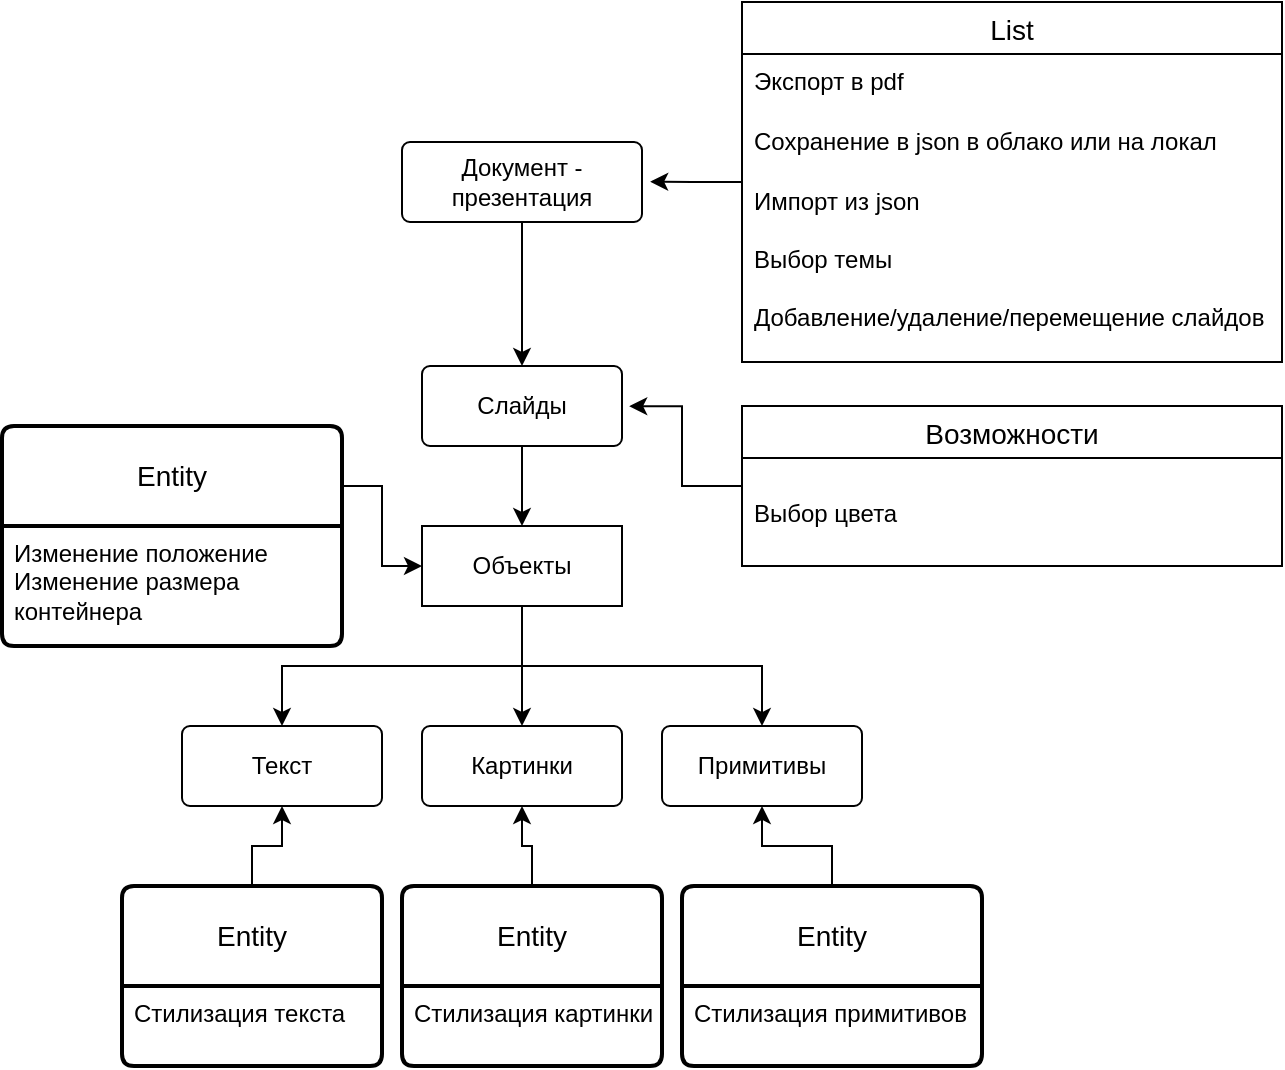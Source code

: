 <mxfile version="21.7.2" type="github">
  <diagram name="Page-1" id="tSNvVeP32w1JNduM2oPn">
    <mxGraphModel dx="571" dy="363" grid="1" gridSize="10" guides="1" tooltips="1" connect="1" arrows="1" fold="1" page="1" pageScale="1" pageWidth="850" pageHeight="1100" math="0" shadow="0">
      <root>
        <mxCell id="0" />
        <mxCell id="1" parent="0" />
        <mxCell id="wPhsgIW06foIdjOwm0GP-9" style="edgeStyle=orthogonalEdgeStyle;rounded=0;orthogonalLoop=1;jettySize=auto;html=1;" edge="1" parent="1" source="wPhsgIW06foIdjOwm0GP-5" target="wPhsgIW06foIdjOwm0GP-8">
          <mxGeometry relative="1" as="geometry" />
        </mxCell>
        <mxCell id="wPhsgIW06foIdjOwm0GP-5" value="Документ - презентация" style="rounded=1;arcSize=10;whiteSpace=wrap;html=1;align=center;" vertex="1" parent="1">
          <mxGeometry x="350" y="228" width="120" height="40" as="geometry" />
        </mxCell>
        <mxCell id="wPhsgIW06foIdjOwm0GP-18" value="" style="edgeStyle=orthogonalEdgeStyle;rounded=0;orthogonalLoop=1;jettySize=auto;html=1;" edge="1" parent="1" source="wPhsgIW06foIdjOwm0GP-8" target="wPhsgIW06foIdjOwm0GP-17">
          <mxGeometry relative="1" as="geometry" />
        </mxCell>
        <mxCell id="wPhsgIW06foIdjOwm0GP-8" value="Слайды" style="rounded=1;arcSize=10;whiteSpace=wrap;html=1;align=center;" vertex="1" parent="1">
          <mxGeometry x="360" y="340" width="100" height="40" as="geometry" />
        </mxCell>
        <mxCell id="wPhsgIW06foIdjOwm0GP-20" style="edgeStyle=orthogonalEdgeStyle;rounded=0;orthogonalLoop=1;jettySize=auto;html=1;exitX=0.5;exitY=1;exitDx=0;exitDy=0;entryX=0.5;entryY=0;entryDx=0;entryDy=0;" edge="1" parent="1" source="wPhsgIW06foIdjOwm0GP-17" target="wPhsgIW06foIdjOwm0GP-19">
          <mxGeometry relative="1" as="geometry" />
        </mxCell>
        <mxCell id="wPhsgIW06foIdjOwm0GP-25" style="edgeStyle=orthogonalEdgeStyle;rounded=0;orthogonalLoop=1;jettySize=auto;html=1;exitX=0.5;exitY=1;exitDx=0;exitDy=0;entryX=0.5;entryY=0;entryDx=0;entryDy=0;" edge="1" parent="1" source="wPhsgIW06foIdjOwm0GP-17" target="wPhsgIW06foIdjOwm0GP-22">
          <mxGeometry relative="1" as="geometry" />
        </mxCell>
        <mxCell id="wPhsgIW06foIdjOwm0GP-27" style="edgeStyle=orthogonalEdgeStyle;rounded=0;orthogonalLoop=1;jettySize=auto;html=1;exitX=0.5;exitY=1;exitDx=0;exitDy=0;entryX=0.5;entryY=0;entryDx=0;entryDy=0;" edge="1" parent="1" source="wPhsgIW06foIdjOwm0GP-17" target="wPhsgIW06foIdjOwm0GP-23">
          <mxGeometry relative="1" as="geometry" />
        </mxCell>
        <mxCell id="wPhsgIW06foIdjOwm0GP-17" value="Объекты" style="whiteSpace=wrap;html=1;align=center;" vertex="1" parent="1">
          <mxGeometry x="360" y="420" width="100" height="40" as="geometry" />
        </mxCell>
        <mxCell id="wPhsgIW06foIdjOwm0GP-19" value="Текст" style="rounded=1;arcSize=10;whiteSpace=wrap;html=1;align=center;" vertex="1" parent="1">
          <mxGeometry x="240" y="520" width="100" height="40" as="geometry" />
        </mxCell>
        <mxCell id="wPhsgIW06foIdjOwm0GP-22" value="Картинки" style="rounded=1;arcSize=10;whiteSpace=wrap;html=1;align=center;" vertex="1" parent="1">
          <mxGeometry x="360" y="520" width="100" height="40" as="geometry" />
        </mxCell>
        <mxCell id="wPhsgIW06foIdjOwm0GP-23" value="Примитивы" style="rounded=1;arcSize=10;whiteSpace=wrap;html=1;align=center;" vertex="1" parent="1">
          <mxGeometry x="480" y="520" width="100" height="40" as="geometry" />
        </mxCell>
        <mxCell id="wPhsgIW06foIdjOwm0GP-38" style="edgeStyle=orthogonalEdgeStyle;rounded=0;orthogonalLoop=1;jettySize=auto;html=1;entryX=1.036;entryY=0.502;entryDx=0;entryDy=0;entryPerimeter=0;" edge="1" parent="1" source="wPhsgIW06foIdjOwm0GP-32" target="wPhsgIW06foIdjOwm0GP-8">
          <mxGeometry relative="1" as="geometry" />
        </mxCell>
        <mxCell id="wPhsgIW06foIdjOwm0GP-32" value="Возможности" style="swimlane;fontStyle=0;childLayout=stackLayout;horizontal=1;startSize=26;horizontalStack=0;resizeParent=1;resizeParentMax=0;resizeLast=0;collapsible=1;marginBottom=0;align=center;fontSize=14;" vertex="1" parent="1">
          <mxGeometry x="520" y="360" width="270" height="80" as="geometry" />
        </mxCell>
        <mxCell id="wPhsgIW06foIdjOwm0GP-34" value="&lt;br&gt;Выбор цвета&amp;nbsp;" style="text;strokeColor=none;fillColor=none;spacingLeft=4;spacingRight=4;overflow=hidden;rotatable=0;points=[[0,0.5],[1,0.5]];portConstraint=eastwest;fontSize=12;whiteSpace=wrap;html=1;" vertex="1" parent="wPhsgIW06foIdjOwm0GP-32">
          <mxGeometry y="26" width="270" height="54" as="geometry" />
        </mxCell>
        <mxCell id="wPhsgIW06foIdjOwm0GP-43" style="edgeStyle=orthogonalEdgeStyle;rounded=0;orthogonalLoop=1;jettySize=auto;html=1;entryX=1.034;entryY=0.496;entryDx=0;entryDy=0;entryPerimeter=0;" edge="1" parent="1" source="wPhsgIW06foIdjOwm0GP-39" target="wPhsgIW06foIdjOwm0GP-5">
          <mxGeometry relative="1" as="geometry" />
        </mxCell>
        <mxCell id="wPhsgIW06foIdjOwm0GP-39" value="List" style="swimlane;fontStyle=0;childLayout=stackLayout;horizontal=1;startSize=26;horizontalStack=0;resizeParent=1;resizeParentMax=0;resizeLast=0;collapsible=1;marginBottom=0;align=center;fontSize=14;" vertex="1" parent="1">
          <mxGeometry x="520" y="158" width="270" height="180" as="geometry" />
        </mxCell>
        <mxCell id="wPhsgIW06foIdjOwm0GP-40" value="Экспорт в pdf" style="text;strokeColor=none;fillColor=none;spacingLeft=4;spacingRight=4;overflow=hidden;rotatable=0;points=[[0,0.5],[1,0.5]];portConstraint=eastwest;fontSize=12;whiteSpace=wrap;html=1;" vertex="1" parent="wPhsgIW06foIdjOwm0GP-39">
          <mxGeometry y="26" width="270" height="30" as="geometry" />
        </mxCell>
        <mxCell id="wPhsgIW06foIdjOwm0GP-41" value="Сохранение в json в облако или на локал" style="text;strokeColor=none;fillColor=none;spacingLeft=4;spacingRight=4;overflow=hidden;rotatable=0;points=[[0,0.5],[1,0.5]];portConstraint=eastwest;fontSize=12;whiteSpace=wrap;html=1;" vertex="1" parent="wPhsgIW06foIdjOwm0GP-39">
          <mxGeometry y="56" width="270" height="30" as="geometry" />
        </mxCell>
        <mxCell id="wPhsgIW06foIdjOwm0GP-42" value="Импорт из json&lt;br&gt;&lt;br&gt;Выбор темы&lt;br&gt;&lt;br&gt;Добавление/удаление/перемещение слайдов" style="text;strokeColor=none;fillColor=none;spacingLeft=4;spacingRight=4;overflow=hidden;rotatable=0;points=[[0,0.5],[1,0.5]];portConstraint=eastwest;fontSize=12;whiteSpace=wrap;html=1;" vertex="1" parent="wPhsgIW06foIdjOwm0GP-39">
          <mxGeometry y="86" width="270" height="94" as="geometry" />
        </mxCell>
        <mxCell id="wPhsgIW06foIdjOwm0GP-50" style="edgeStyle=orthogonalEdgeStyle;rounded=0;orthogonalLoop=1;jettySize=auto;html=1;entryX=0.5;entryY=1;entryDx=0;entryDy=0;" edge="1" parent="1" source="wPhsgIW06foIdjOwm0GP-44" target="wPhsgIW06foIdjOwm0GP-19">
          <mxGeometry relative="1" as="geometry" />
        </mxCell>
        <mxCell id="wPhsgIW06foIdjOwm0GP-44" value="Entity" style="swimlane;childLayout=stackLayout;horizontal=1;startSize=50;horizontalStack=0;rounded=1;fontSize=14;fontStyle=0;strokeWidth=2;resizeParent=0;resizeLast=1;shadow=0;dashed=0;align=center;arcSize=4;whiteSpace=wrap;html=1;" vertex="1" parent="1">
          <mxGeometry x="210" y="600" width="130" height="90" as="geometry" />
        </mxCell>
        <mxCell id="wPhsgIW06foIdjOwm0GP-45" value="Стилизация текста" style="align=left;strokeColor=none;fillColor=none;spacingLeft=4;fontSize=12;verticalAlign=top;resizable=0;rotatable=0;part=1;html=1;" vertex="1" parent="wPhsgIW06foIdjOwm0GP-44">
          <mxGeometry y="50" width="130" height="40" as="geometry" />
        </mxCell>
        <mxCell id="wPhsgIW06foIdjOwm0GP-46" value="Entity" style="swimlane;childLayout=stackLayout;horizontal=1;startSize=50;horizontalStack=0;rounded=1;fontSize=14;fontStyle=0;strokeWidth=2;resizeParent=0;resizeLast=1;shadow=0;dashed=0;align=center;arcSize=4;whiteSpace=wrap;html=1;" vertex="1" parent="1">
          <mxGeometry x="150" y="370" width="170" height="110" as="geometry" />
        </mxCell>
        <mxCell id="wPhsgIW06foIdjOwm0GP-47" value="Изменение положение&lt;br&gt;Изменение размера &lt;br&gt;контейнера" style="align=left;strokeColor=none;fillColor=none;spacingLeft=4;fontSize=12;verticalAlign=top;resizable=0;rotatable=0;part=1;html=1;" vertex="1" parent="wPhsgIW06foIdjOwm0GP-46">
          <mxGeometry y="50" width="170" height="60" as="geometry" />
        </mxCell>
        <mxCell id="wPhsgIW06foIdjOwm0GP-48" style="edgeStyle=orthogonalEdgeStyle;rounded=0;orthogonalLoop=1;jettySize=auto;html=1;exitX=1;exitY=0;exitDx=0;exitDy=0;entryX=0;entryY=0.5;entryDx=0;entryDy=0;" edge="1" parent="1" source="wPhsgIW06foIdjOwm0GP-47" target="wPhsgIW06foIdjOwm0GP-17">
          <mxGeometry relative="1" as="geometry" />
        </mxCell>
        <mxCell id="wPhsgIW06foIdjOwm0GP-53" style="edgeStyle=orthogonalEdgeStyle;rounded=0;orthogonalLoop=1;jettySize=auto;html=1;entryX=0.5;entryY=1;entryDx=0;entryDy=0;" edge="1" parent="1" source="wPhsgIW06foIdjOwm0GP-51" target="wPhsgIW06foIdjOwm0GP-22">
          <mxGeometry relative="1" as="geometry" />
        </mxCell>
        <mxCell id="wPhsgIW06foIdjOwm0GP-51" value="Entity" style="swimlane;childLayout=stackLayout;horizontal=1;startSize=50;horizontalStack=0;rounded=1;fontSize=14;fontStyle=0;strokeWidth=2;resizeParent=0;resizeLast=1;shadow=0;dashed=0;align=center;arcSize=4;whiteSpace=wrap;html=1;" vertex="1" parent="1">
          <mxGeometry x="350" y="600" width="130" height="90" as="geometry" />
        </mxCell>
        <mxCell id="wPhsgIW06foIdjOwm0GP-52" value="Стилизация картинки" style="align=left;strokeColor=none;fillColor=none;spacingLeft=4;fontSize=12;verticalAlign=top;resizable=0;rotatable=0;part=1;html=1;" vertex="1" parent="wPhsgIW06foIdjOwm0GP-51">
          <mxGeometry y="50" width="130" height="40" as="geometry" />
        </mxCell>
        <mxCell id="wPhsgIW06foIdjOwm0GP-56" style="edgeStyle=orthogonalEdgeStyle;rounded=0;orthogonalLoop=1;jettySize=auto;html=1;entryX=0.5;entryY=1;entryDx=0;entryDy=0;" edge="1" parent="1" source="wPhsgIW06foIdjOwm0GP-54" target="wPhsgIW06foIdjOwm0GP-23">
          <mxGeometry relative="1" as="geometry" />
        </mxCell>
        <mxCell id="wPhsgIW06foIdjOwm0GP-54" value="Entity" style="swimlane;childLayout=stackLayout;horizontal=1;startSize=50;horizontalStack=0;rounded=1;fontSize=14;fontStyle=0;strokeWidth=2;resizeParent=0;resizeLast=1;shadow=0;dashed=0;align=center;arcSize=4;whiteSpace=wrap;html=1;" vertex="1" parent="1">
          <mxGeometry x="490" y="600" width="150" height="90" as="geometry" />
        </mxCell>
        <mxCell id="wPhsgIW06foIdjOwm0GP-55" value="Стилизация примитивов" style="align=left;strokeColor=none;fillColor=none;spacingLeft=4;fontSize=12;verticalAlign=top;resizable=0;rotatable=0;part=1;html=1;" vertex="1" parent="wPhsgIW06foIdjOwm0GP-54">
          <mxGeometry y="50" width="150" height="40" as="geometry" />
        </mxCell>
      </root>
    </mxGraphModel>
  </diagram>
</mxfile>
